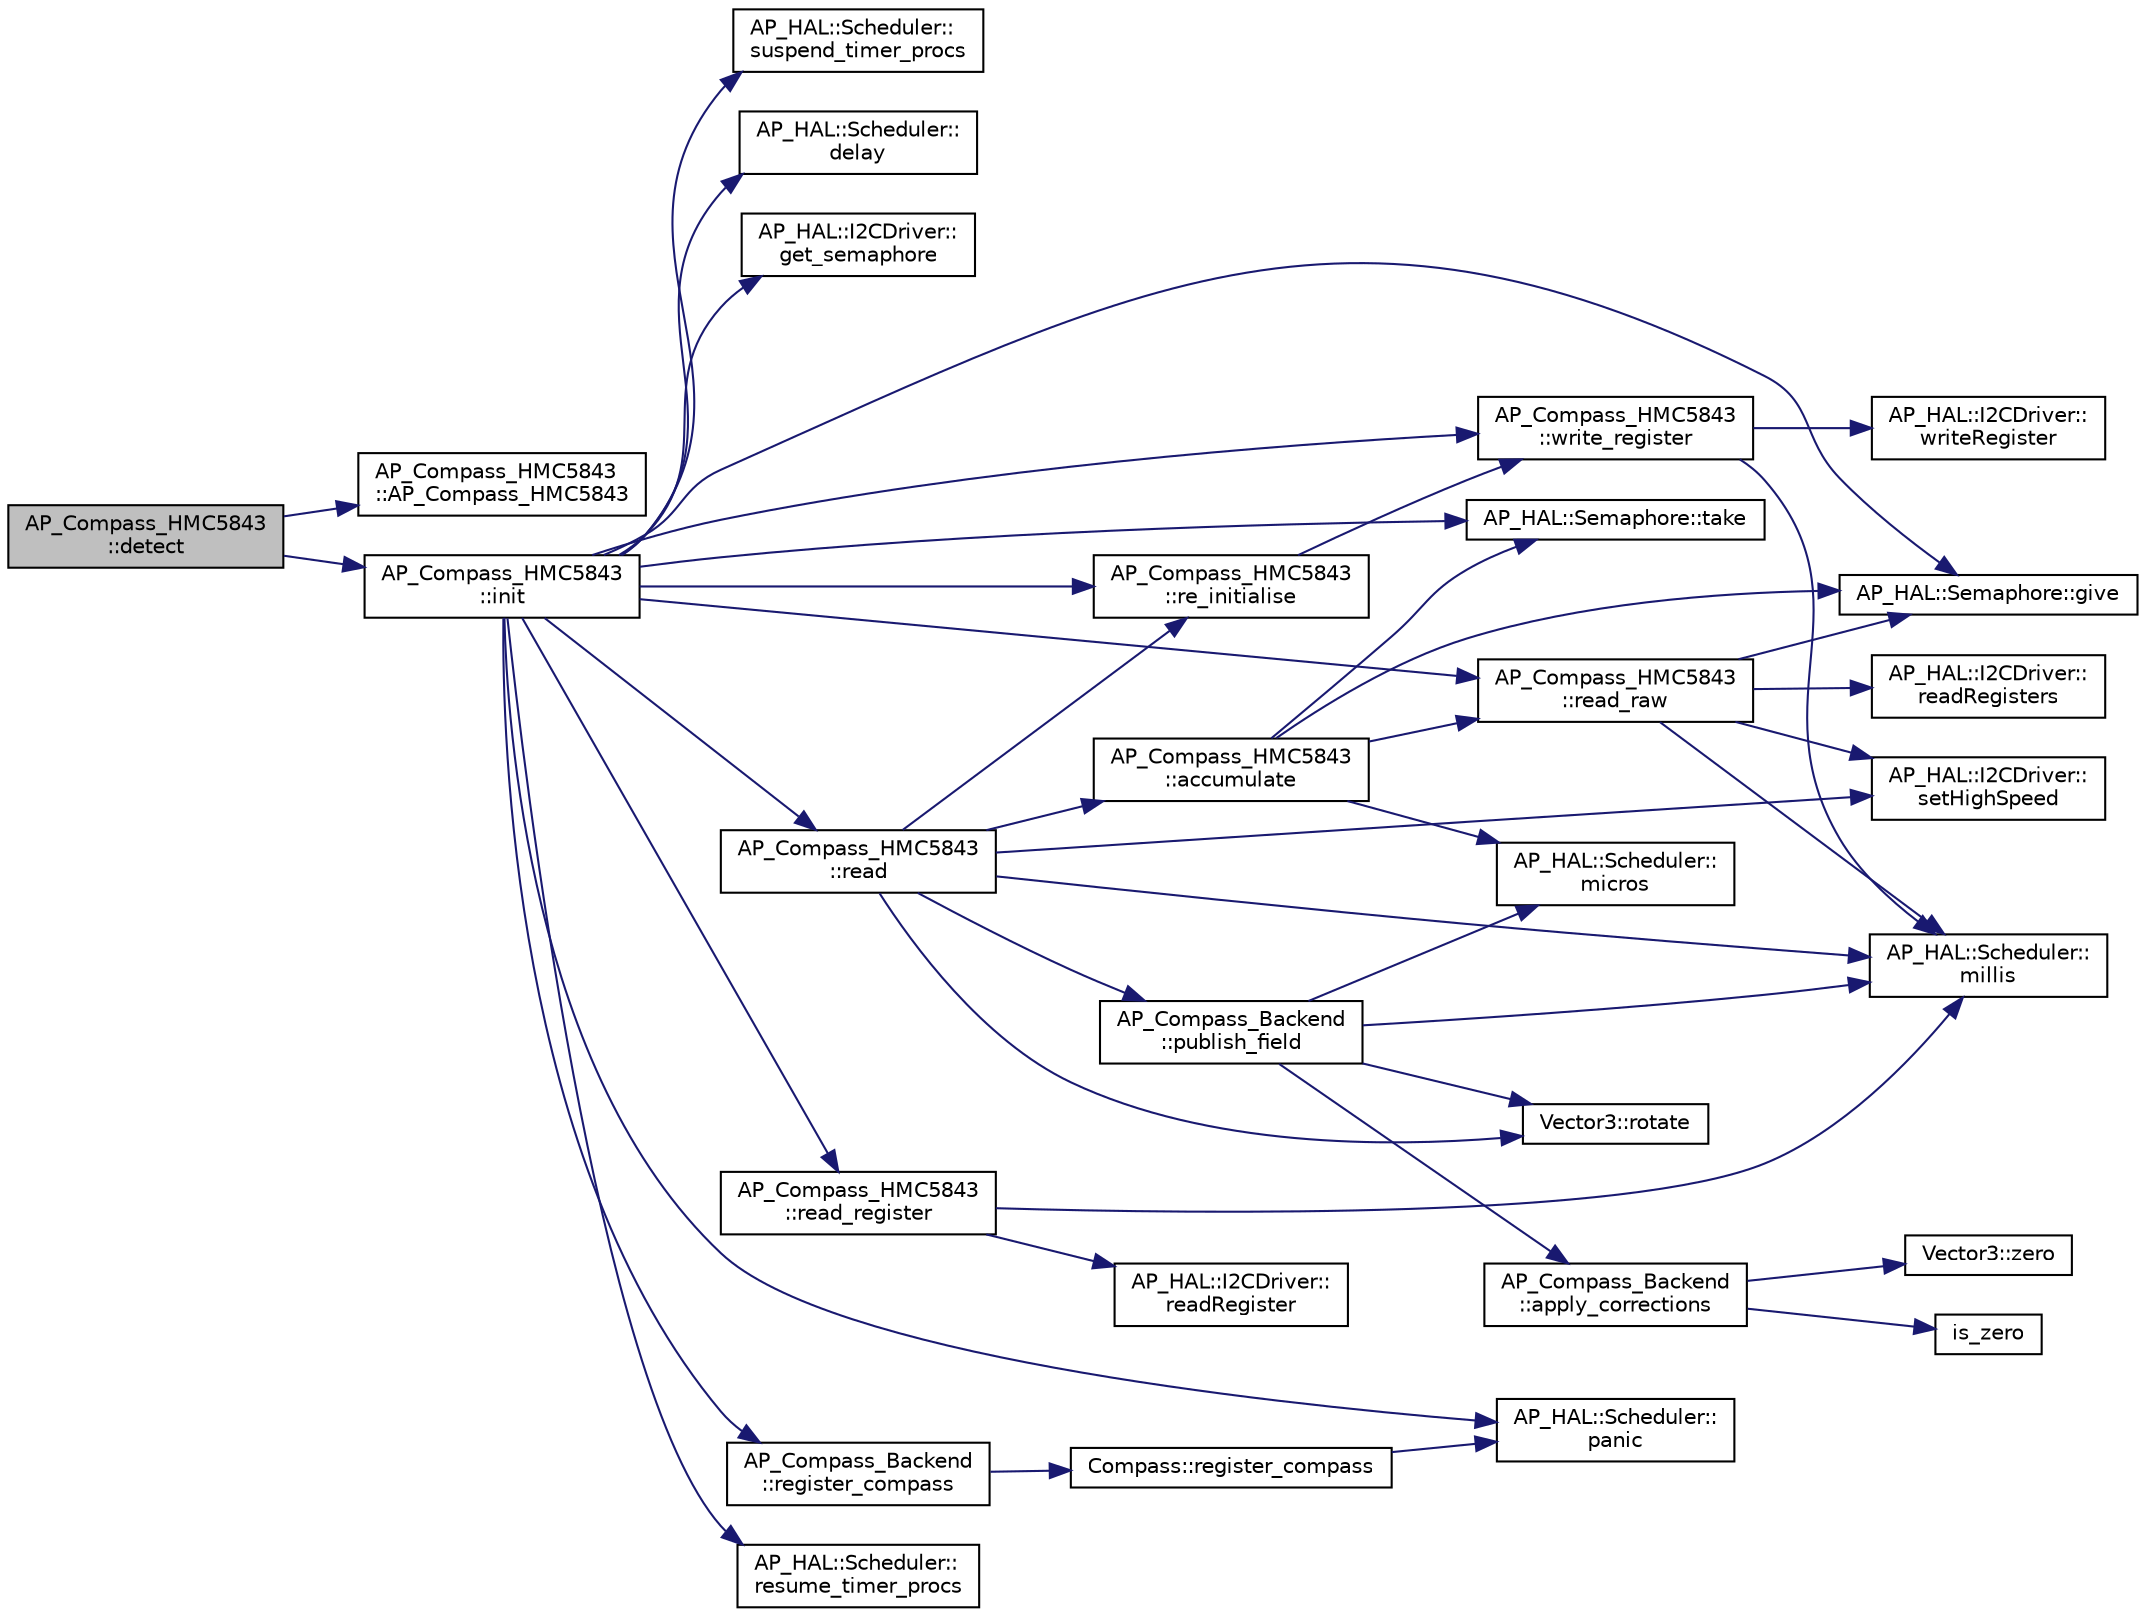 digraph "AP_Compass_HMC5843::detect"
{
 // INTERACTIVE_SVG=YES
  edge [fontname="Helvetica",fontsize="10",labelfontname="Helvetica",labelfontsize="10"];
  node [fontname="Helvetica",fontsize="10",shape=record];
  rankdir="LR";
  Node1 [label="AP_Compass_HMC5843\l::detect",height=0.2,width=0.4,color="black", fillcolor="grey75", style="filled" fontcolor="black"];
  Node1 -> Node2 [color="midnightblue",fontsize="10",style="solid",fontname="Helvetica"];
  Node2 [label="AP_Compass_HMC5843\l::AP_Compass_HMC5843",height=0.2,width=0.4,color="black", fillcolor="white", style="filled",URL="$classAP__Compass__HMC5843.html#abb57ff9949288dfeb7708e86e5f639da"];
  Node1 -> Node3 [color="midnightblue",fontsize="10",style="solid",fontname="Helvetica"];
  Node3 [label="AP_Compass_HMC5843\l::init",height=0.2,width=0.4,color="black", fillcolor="white", style="filled",URL="$classAP__Compass__HMC5843.html#ae8fe5f87eb75452d7cfd4293a9bbfc7e"];
  Node3 -> Node4 [color="midnightblue",fontsize="10",style="solid",fontname="Helvetica"];
  Node4 [label="AP_HAL::Scheduler::\lsuspend_timer_procs",height=0.2,width=0.4,color="black", fillcolor="white", style="filled",URL="$classAP__HAL_1_1Scheduler.html#ae7d4952721abae16479fef1f0ca37145"];
  Node3 -> Node5 [color="midnightblue",fontsize="10",style="solid",fontname="Helvetica"];
  Node5 [label="AP_HAL::Scheduler::\ldelay",height=0.2,width=0.4,color="black", fillcolor="white", style="filled",URL="$classAP__HAL_1_1Scheduler.html#ab3175e2e6223ccfe82f957e41cc12b26"];
  Node3 -> Node6 [color="midnightblue",fontsize="10",style="solid",fontname="Helvetica"];
  Node6 [label="AP_HAL::I2CDriver::\lget_semaphore",height=0.2,width=0.4,color="black", fillcolor="white", style="filled",URL="$classAP__HAL_1_1I2CDriver.html#a373424b46be08ef36d53844f88b5398e"];
  Node3 -> Node7 [color="midnightblue",fontsize="10",style="solid",fontname="Helvetica"];
  Node7 [label="AP_HAL::Semaphore::take",height=0.2,width=0.4,color="black", fillcolor="white", style="filled",URL="$classAP__HAL_1_1Semaphore.html#abd3a0affad8bb211981a979f30386589"];
  Node3 -> Node8 [color="midnightblue",fontsize="10",style="solid",fontname="Helvetica"];
  Node8 [label="AP_HAL::Scheduler::\lpanic",height=0.2,width=0.4,color="black", fillcolor="white", style="filled",URL="$classAP__HAL_1_1Scheduler.html#a65f0d4e404d3e6fda4d8b0b101c9780f"];
  Node3 -> Node9 [color="midnightblue",fontsize="10",style="solid",fontname="Helvetica"];
  Node9 [label="AP_Compass_HMC5843\l::write_register",height=0.2,width=0.4,color="black", fillcolor="white", style="filled",URL="$classAP__Compass__HMC5843.html#a0216e4c0dd2ea0314e926d52ba89cbe4"];
  Node9 -> Node10 [color="midnightblue",fontsize="10",style="solid",fontname="Helvetica"];
  Node10 [label="AP_HAL::I2CDriver::\lwriteRegister",height=0.2,width=0.4,color="black", fillcolor="white", style="filled",URL="$classAP__HAL_1_1I2CDriver.html#a8e28e01b86bd1cb03efb7162f340444e"];
  Node9 -> Node11 [color="midnightblue",fontsize="10",style="solid",fontname="Helvetica"];
  Node11 [label="AP_HAL::Scheduler::\lmillis",height=0.2,width=0.4,color="black", fillcolor="white", style="filled",URL="$classAP__HAL_1_1Scheduler.html#a26b68339fc68a562d8d3a1238d0ec8c1"];
  Node3 -> Node12 [color="midnightblue",fontsize="10",style="solid",fontname="Helvetica"];
  Node12 [label="AP_Compass_HMC5843\l::read_register",height=0.2,width=0.4,color="black", fillcolor="white", style="filled",URL="$classAP__Compass__HMC5843.html#abbf4ec20bf2ac1f67830a9c0ce5d3ee8"];
  Node12 -> Node13 [color="midnightblue",fontsize="10",style="solid",fontname="Helvetica"];
  Node13 [label="AP_HAL::I2CDriver::\lreadRegister",height=0.2,width=0.4,color="black", fillcolor="white", style="filled",URL="$classAP__HAL_1_1I2CDriver.html#a87848503b8dd40b1e371161f1137757b"];
  Node12 -> Node11 [color="midnightblue",fontsize="10",style="solid",fontname="Helvetica"];
  Node3 -> Node14 [color="midnightblue",fontsize="10",style="solid",fontname="Helvetica"];
  Node14 [label="AP_HAL::Semaphore::give",height=0.2,width=0.4,color="black", fillcolor="white", style="filled",URL="$classAP__HAL_1_1Semaphore.html#afcdbf03d5bea9d83037acc93bfaea7ce"];
  Node3 -> Node15 [color="midnightblue",fontsize="10",style="solid",fontname="Helvetica"];
  Node15 [label="AP_HAL::Scheduler::\lresume_timer_procs",height=0.2,width=0.4,color="black", fillcolor="white", style="filled",URL="$classAP__HAL_1_1Scheduler.html#a7c51e7d405211cac2090dbd456223ef7"];
  Node3 -> Node16 [color="midnightblue",fontsize="10",style="solid",fontname="Helvetica"];
  Node16 [label="AP_Compass_HMC5843\l::read_raw",height=0.2,width=0.4,color="black", fillcolor="white", style="filled",URL="$classAP__Compass__HMC5843.html#ad5a86abb47507e4536a898dbbe80d58b"];
  Node16 -> Node17 [color="midnightblue",fontsize="10",style="solid",fontname="Helvetica"];
  Node17 [label="AP_HAL::I2CDriver::\lreadRegisters",height=0.2,width=0.4,color="black", fillcolor="white", style="filled",URL="$classAP__HAL_1_1I2CDriver.html#a5826f44fd0ab5a87db1c14f5a3d55561"];
  Node16 -> Node18 [color="midnightblue",fontsize="10",style="solid",fontname="Helvetica"];
  Node18 [label="AP_HAL::I2CDriver::\lsetHighSpeed",height=0.2,width=0.4,color="black", fillcolor="white", style="filled",URL="$classAP__HAL_1_1I2CDriver.html#a687bb56361cf0ee839b4df36cf756952"];
  Node16 -> Node11 [color="midnightblue",fontsize="10",style="solid",fontname="Helvetica"];
  Node16 -> Node14 [color="midnightblue",fontsize="10",style="solid",fontname="Helvetica"];
  Node3 -> Node19 [color="midnightblue",fontsize="10",style="solid",fontname="Helvetica"];
  Node19 [label="AP_Compass_HMC5843\l::re_initialise",height=0.2,width=0.4,color="black", fillcolor="white", style="filled",URL="$classAP__Compass__HMC5843.html#a4049788b49354f8d3be33ece01507343"];
  Node19 -> Node9 [color="midnightblue",fontsize="10",style="solid",fontname="Helvetica"];
  Node3 -> Node20 [color="midnightblue",fontsize="10",style="solid",fontname="Helvetica"];
  Node20 [label="AP_Compass_HMC5843\l::read",height=0.2,width=0.4,color="black", fillcolor="white", style="filled",URL="$classAP__Compass__HMC5843.html#afbf15e406f6274c4ed9aab8212411a54"];
  Node20 -> Node11 [color="midnightblue",fontsize="10",style="solid",fontname="Helvetica"];
  Node20 -> Node19 [color="midnightblue",fontsize="10",style="solid",fontname="Helvetica"];
  Node20 -> Node18 [color="midnightblue",fontsize="10",style="solid",fontname="Helvetica"];
  Node20 -> Node21 [color="midnightblue",fontsize="10",style="solid",fontname="Helvetica"];
  Node21 [label="AP_Compass_HMC5843\l::accumulate",height=0.2,width=0.4,color="black", fillcolor="white", style="filled",URL="$classAP__Compass__HMC5843.html#a209d2944ee53cc15de197008bb49a550"];
  Node21 -> Node22 [color="midnightblue",fontsize="10",style="solid",fontname="Helvetica"];
  Node22 [label="AP_HAL::Scheduler::\lmicros",height=0.2,width=0.4,color="black", fillcolor="white", style="filled",URL="$classAP__HAL_1_1Scheduler.html#add46d722bfb08a16f220e63591654e46"];
  Node21 -> Node7 [color="midnightblue",fontsize="10",style="solid",fontname="Helvetica"];
  Node21 -> Node16 [color="midnightblue",fontsize="10",style="solid",fontname="Helvetica"];
  Node21 -> Node14 [color="midnightblue",fontsize="10",style="solid",fontname="Helvetica"];
  Node20 -> Node23 [color="midnightblue",fontsize="10",style="solid",fontname="Helvetica"];
  Node23 [label="Vector3::rotate",height=0.2,width=0.4,color="black", fillcolor="white", style="filled",URL="$classVector3.html#a53d5701ae2db9492944550927279b7b8"];
  Node20 -> Node24 [color="midnightblue",fontsize="10",style="solid",fontname="Helvetica"];
  Node24 [label="AP_Compass_Backend\l::publish_field",height=0.2,width=0.4,color="black", fillcolor="white", style="filled",URL="$classAP__Compass__Backend.html#ad14147ac2825d3c09106ccfd1328b3f0"];
  Node24 -> Node23 [color="midnightblue",fontsize="10",style="solid",fontname="Helvetica"];
  Node24 -> Node25 [color="midnightblue",fontsize="10",style="solid",fontname="Helvetica"];
  Node25 [label="AP_Compass_Backend\l::apply_corrections",height=0.2,width=0.4,color="black", fillcolor="white", style="filled",URL="$classAP__Compass__Backend.html#a2c550915f5cf24723480581d863c7b8c"];
  Node25 -> Node26 [color="midnightblue",fontsize="10",style="solid",fontname="Helvetica"];
  Node26 [label="is_zero",height=0.2,width=0.4,color="black", fillcolor="white", style="filled",URL="$AP__Math_8h.html#a108b79eeb35c5d58f324458ec9e1e9f2"];
  Node25 -> Node27 [color="midnightblue",fontsize="10",style="solid",fontname="Helvetica"];
  Node27 [label="Vector3::zero",height=0.2,width=0.4,color="black", fillcolor="white", style="filled",URL="$classVector3.html#adf1769d5ee5df2f8585df2f540fa5efe"];
  Node24 -> Node11 [color="midnightblue",fontsize="10",style="solid",fontname="Helvetica"];
  Node24 -> Node22 [color="midnightblue",fontsize="10",style="solid",fontname="Helvetica"];
  Node3 -> Node28 [color="midnightblue",fontsize="10",style="solid",fontname="Helvetica"];
  Node28 [label="AP_Compass_Backend\l::register_compass",height=0.2,width=0.4,color="black", fillcolor="white", style="filled",URL="$classAP__Compass__Backend.html#aee0aed3dcceb809b122d2a0784f44593"];
  Node28 -> Node29 [color="midnightblue",fontsize="10",style="solid",fontname="Helvetica"];
  Node29 [label="Compass::register_compass",height=0.2,width=0.4,color="black", fillcolor="white", style="filled",URL="$classCompass.html#af1b5ea3ff42b02e04526d4be361a1ca1"];
  Node29 -> Node8 [color="midnightblue",fontsize="10",style="solid",fontname="Helvetica"];
}
